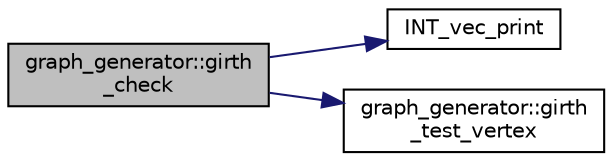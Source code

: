 digraph "graph_generator::girth_check"
{
  edge [fontname="Helvetica",fontsize="10",labelfontname="Helvetica",labelfontsize="10"];
  node [fontname="Helvetica",fontsize="10",shape=record];
  rankdir="LR";
  Node106 [label="graph_generator::girth\l_check",height=0.2,width=0.4,color="black", fillcolor="grey75", style="filled", fontcolor="black"];
  Node106 -> Node107 [color="midnightblue",fontsize="10",style="solid",fontname="Helvetica"];
  Node107 [label="INT_vec_print",height=0.2,width=0.4,color="black", fillcolor="white", style="filled",URL="$df/dbf/sajeeb_8_c.html#a79a5901af0b47dd0d694109543c027fe"];
  Node106 -> Node108 [color="midnightblue",fontsize="10",style="solid",fontname="Helvetica"];
  Node108 [label="graph_generator::girth\l_test_vertex",height=0.2,width=0.4,color="black", fillcolor="white", style="filled",URL="$d9/d91/classgraph__generator.html#a87d9f35c6f8558ae279c4ed864e5da70"];
}
